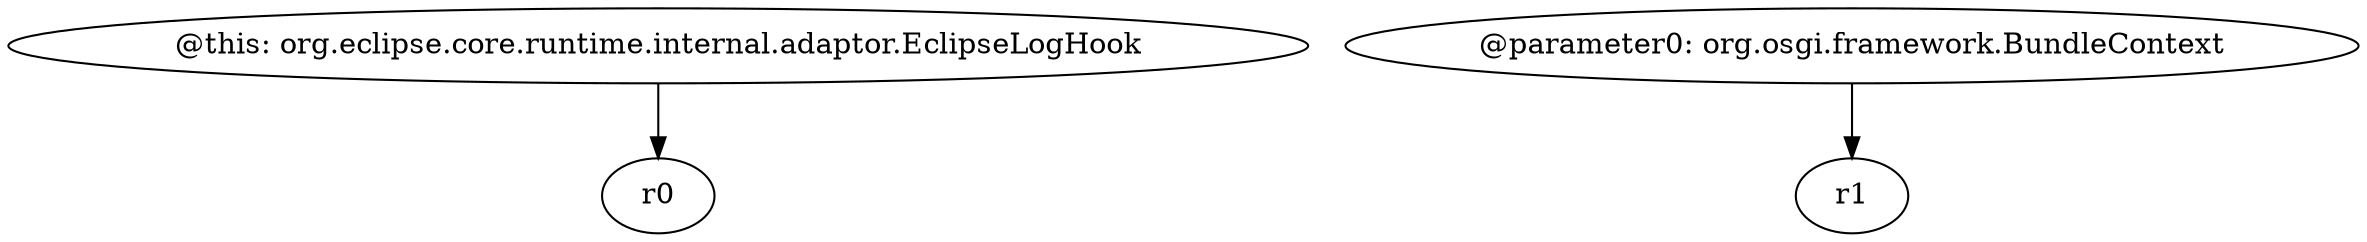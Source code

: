 digraph g {
0[label="@this: org.eclipse.core.runtime.internal.adaptor.EclipseLogHook"]
1[label="r0"]
0->1[label=""]
2[label="@parameter0: org.osgi.framework.BundleContext"]
3[label="r1"]
2->3[label=""]
}